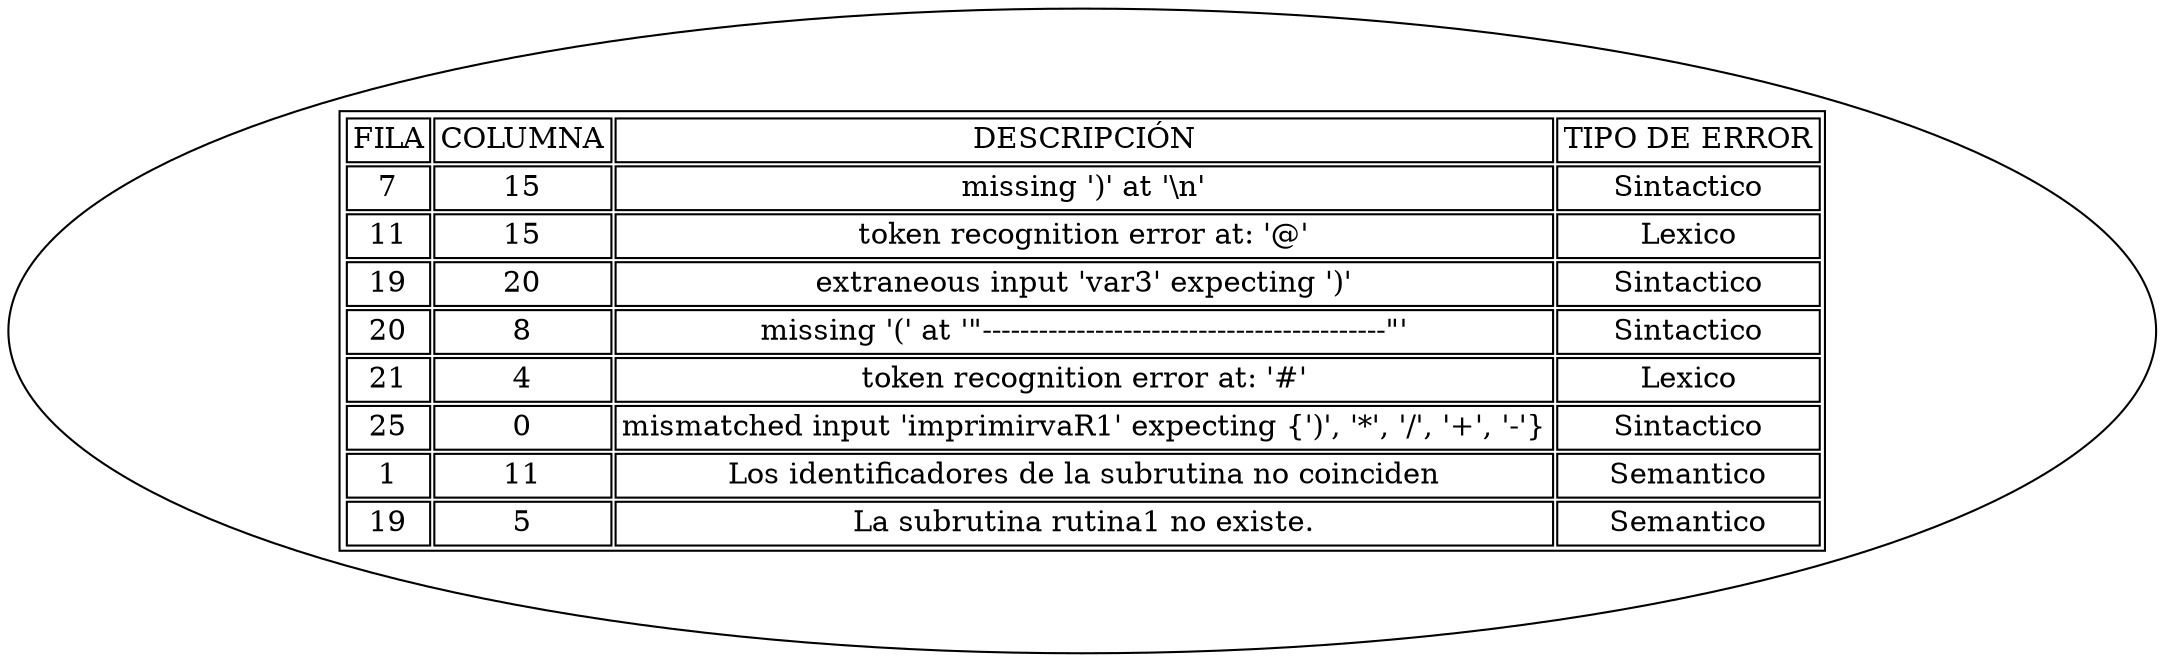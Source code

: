 digraph E { tabla [label=<<TABLE><TR><TD>FILA</TD><TD>COLUMNA</TD><TD>DESCRIPCIÓN</TD><TD>TIPO DE ERROR</TD></TR><TR><TD>7</TD><TD>15</TD><TD>missing ')' at '\n'</TD><TD>Sintactico</TD></TR><TR><TD>11</TD><TD>15</TD><TD>token recognition error at: '@'</TD><TD>Lexico</TD></TR><TR><TD>19</TD><TD>20</TD><TD>extraneous input 'var3' expecting ')'</TD><TD>Sintactico</TD></TR><TR><TD>20</TD><TD>8</TD><TD>missing '(' at '"-------------------------------------------"'</TD><TD>Sintactico</TD></TR><TR><TD>21</TD><TD>4</TD><TD>token recognition error at: '#'</TD><TD>Lexico</TD></TR><TR><TD>25</TD><TD>0</TD><TD>mismatched input 'imprimirvaR1' expecting {')', '*', '/', '+', '-'}</TD><TD>Sintactico</TD></TR><TR><TD>1</TD><TD>11</TD><TD>Los identificadores de la subrutina no coinciden</TD><TD>Semantico</TD></TR><TR><TD>19</TD><TD>5</TD><TD>La subrutina rutina1 no existe.</TD><TD>Semantico</TD></TR></TABLE>>]; }
